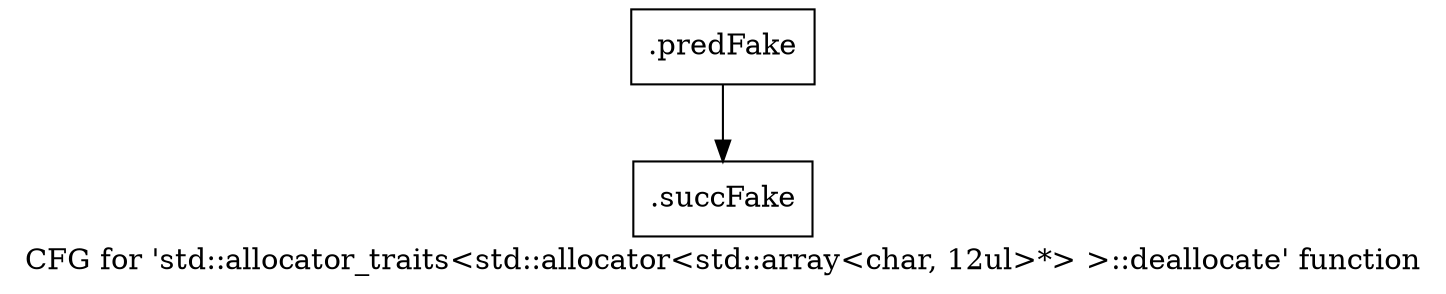 digraph "CFG for 'std::allocator_traits\<std::allocator\<std::array\<char, 12ul\>*\> \>::deallocate' function" {
	label="CFG for 'std::allocator_traits\<std::allocator\<std::array\<char, 12ul\>*\> \>::deallocate' function";

	Node0x470dad0 [shape=record,filename="",linenumber="",label="{.predFake}"];
	Node0x470dad0 -> Node0x483b660[ callList="" memoryops="" filename="/media/miguel/NewVolume/Linux/Xilinx/Vitis_HLS/2020.2/tps/lnx64/gcc-6.2.0/lib/gcc/x86_64-pc-linux-gnu/6.2.0/../../../../include/c++/6.2.0/bits/alloc_traits.h" execusionnum="0"];
	Node0x483b660 [shape=record,filename="/media/miguel/NewVolume/Linux/Xilinx/Vitis_HLS/2020.2/tps/lnx64/gcc-6.2.0/lib/gcc/x86_64-pc-linux-gnu/6.2.0/../../../../include/c++/6.2.0/bits/alloc_traits.h",linenumber="442",label="{.succFake}"];
}
